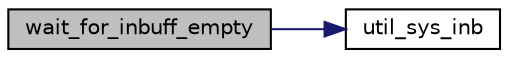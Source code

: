 digraph "wait_for_inbuff_empty"
{
 // LATEX_PDF_SIZE
  edge [fontname="Helvetica",fontsize="10",labelfontname="Helvetica",labelfontsize="10"];
  node [fontname="Helvetica",fontsize="10",shape=record];
  rankdir="LR";
  Node1 [label="wait_for_inbuff_empty",height=0.2,width=0.4,color="black", fillcolor="grey75", style="filled", fontcolor="black",tooltip="waits for the KBC input buffer to be empty"];
  Node1 -> Node2 [color="midnightblue",fontsize="10",style="solid"];
  Node2 [label="util_sys_inb",height=0.2,width=0.4,color="black", fillcolor="white", style="filled",URL="$utils_8c.html#a79a031a8611f5b2d6afa4158e92b0fb4",tooltip="Performs sys_inb on a temporary 32 bit variable and returns it in on an 8 bit format."];
}
